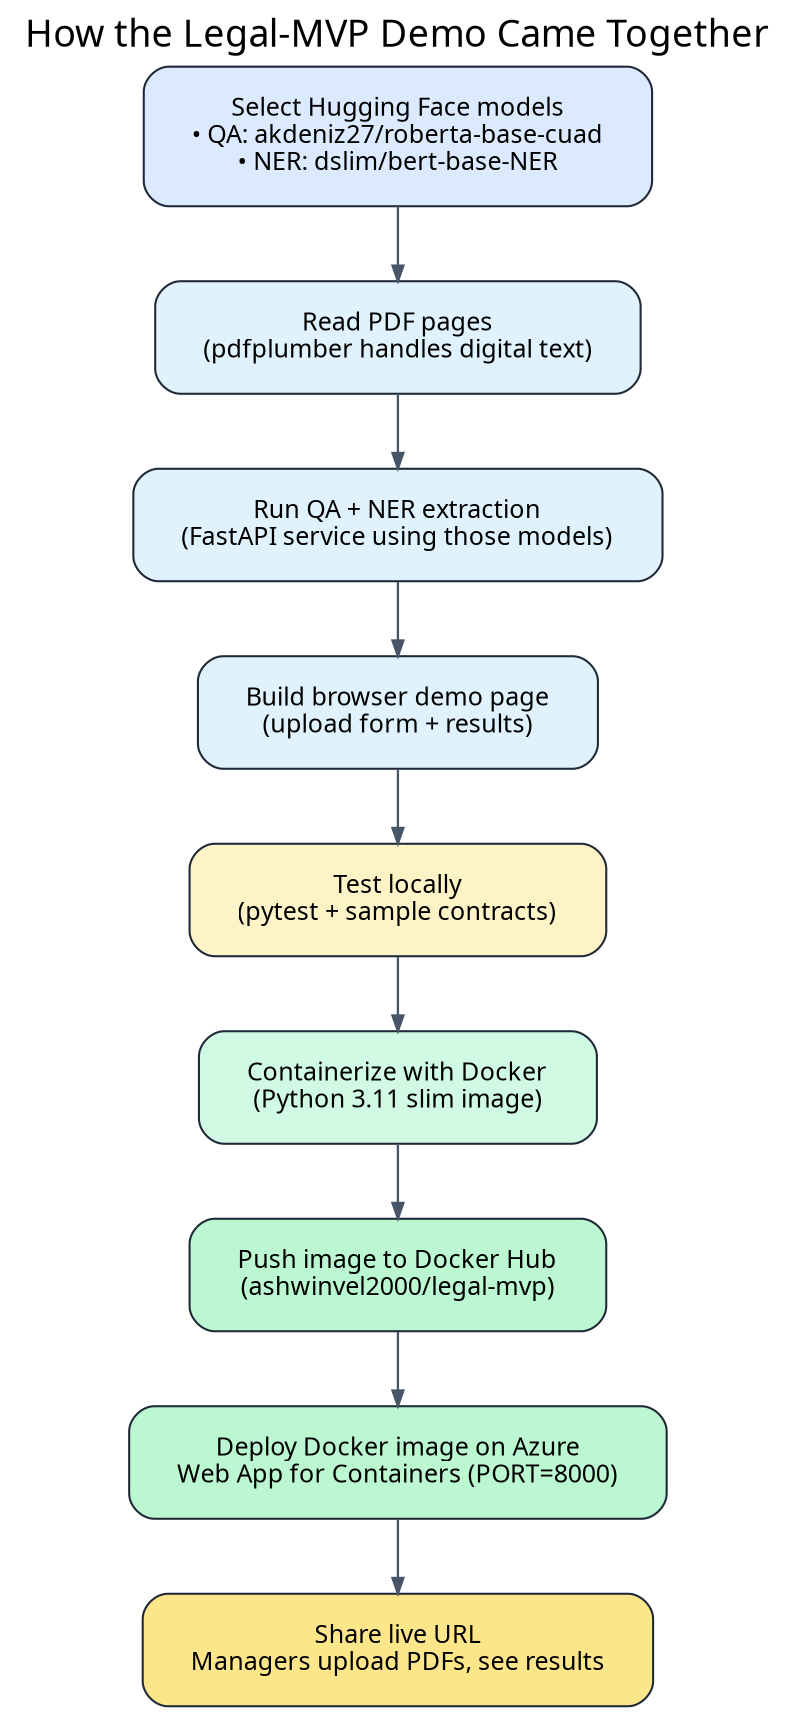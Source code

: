 digraph "legal_mvp_manager_map" {
    graph [
        fontname="Segoe UI",
        bgcolor="white",
        label="How the Legal-MVP Demo Came Together",
        labelloc=t,
        fontsize=18
    ];

    node [
        shape=rect,
        style="rounded,filled",
        fontname="Segoe UI",
        fontsize=12,
        color="#1f2937",
        fillcolor="#e0f2fe",
        width=0,
        height=0,
        margin="0.32,0.2"
    ];

    edge [
        color="#475569",
        arrowsize=0.75,
        penwidth=1.1
    ];

    step1 [label="Select Hugging Face models\n• QA: akdeniz27/roberta-base-cuad\n• NER: dslim/bert-base-NER", fillcolor="#dbeafe"];
    step2 [label="Read PDF pages\n(pdfplumber handles digital text)", fillcolor="#e0f2fe"];
    step3 [label="Run QA + NER extraction\n(FastAPI service using those models)", fillcolor="#e0f2fe"];
    step4 [label="Build browser demo page\n(upload form + results)", fillcolor="#e0f2fe"];
    step5 [label="Test locally\n(pytest + sample contracts)", fillcolor="#fef3c7"];
    step6 [label="Containerize with Docker\n(Python 3.11 slim image)", fillcolor="#d1fae5"];
    step7 [label="Push image to Docker Hub\n(ashwinvel2000/legal-mvp)", fillcolor="#bbf7d0"];
    step8 [label="Deploy Docker image on Azure\nWeb App for Containers (PORT=8000)", fillcolor="#bbf7d0"];
    step9 [label="Share live URL\nManagers upload PDFs, see results", fillcolor="#fde68a"];

    step1 -> step2 -> step3 -> step4 -> step5 -> step6 -> step7 -> step8 -> step9;
}
